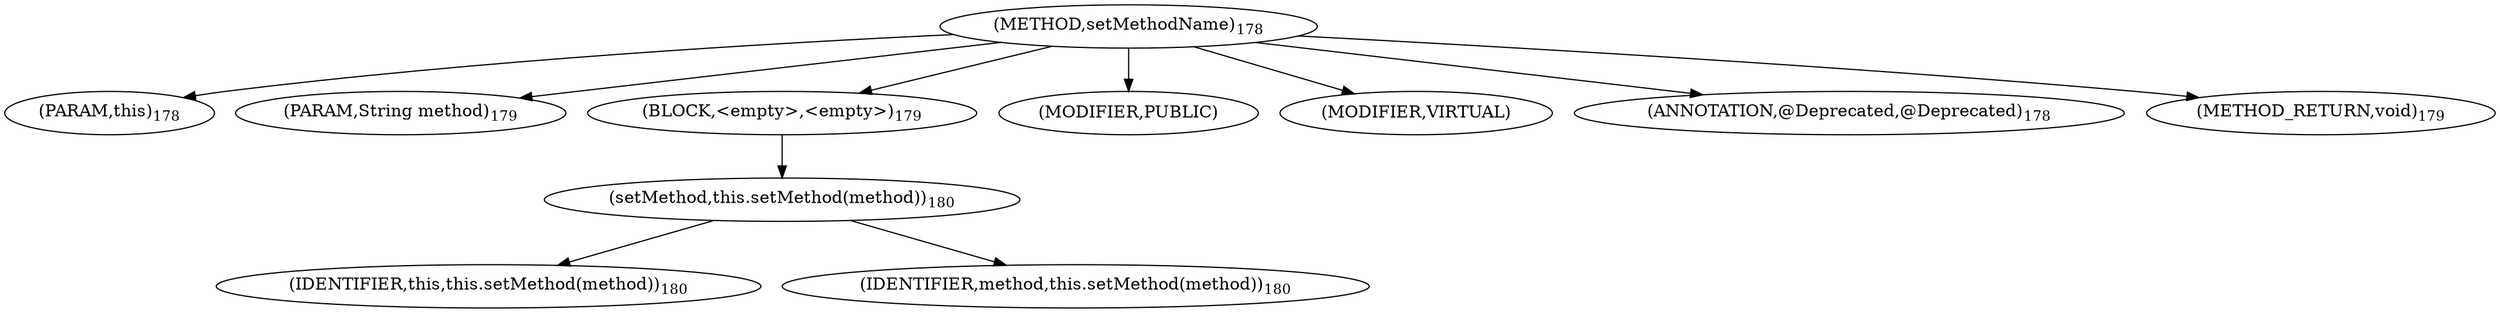 digraph "setMethodName" {  
"442" [label = <(METHOD,setMethodName)<SUB>178</SUB>> ]
"18" [label = <(PARAM,this)<SUB>178</SUB>> ]
"443" [label = <(PARAM,String method)<SUB>179</SUB>> ]
"444" [label = <(BLOCK,&lt;empty&gt;,&lt;empty&gt;)<SUB>179</SUB>> ]
"445" [label = <(setMethod,this.setMethod(method))<SUB>180</SUB>> ]
"17" [label = <(IDENTIFIER,this,this.setMethod(method))<SUB>180</SUB>> ]
"446" [label = <(IDENTIFIER,method,this.setMethod(method))<SUB>180</SUB>> ]
"447" [label = <(MODIFIER,PUBLIC)> ]
"448" [label = <(MODIFIER,VIRTUAL)> ]
"449" [label = <(ANNOTATION,@Deprecated,@Deprecated)<SUB>178</SUB>> ]
"450" [label = <(METHOD_RETURN,void)<SUB>179</SUB>> ]
  "442" -> "18" 
  "442" -> "443" 
  "442" -> "444" 
  "442" -> "447" 
  "442" -> "448" 
  "442" -> "449" 
  "442" -> "450" 
  "444" -> "445" 
  "445" -> "17" 
  "445" -> "446" 
}
